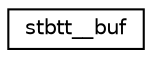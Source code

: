 digraph "Graphical Class Hierarchy"
{
  edge [fontname="Helvetica",fontsize="10",labelfontname="Helvetica",labelfontsize="10"];
  node [fontname="Helvetica",fontsize="10",shape=record];
  rankdir="LR";
  Node0 [label="stbtt__buf",height=0.2,width=0.4,color="black", fillcolor="white", style="filled",URL="$dd/d25/structstbtt____buf.html"];
}
